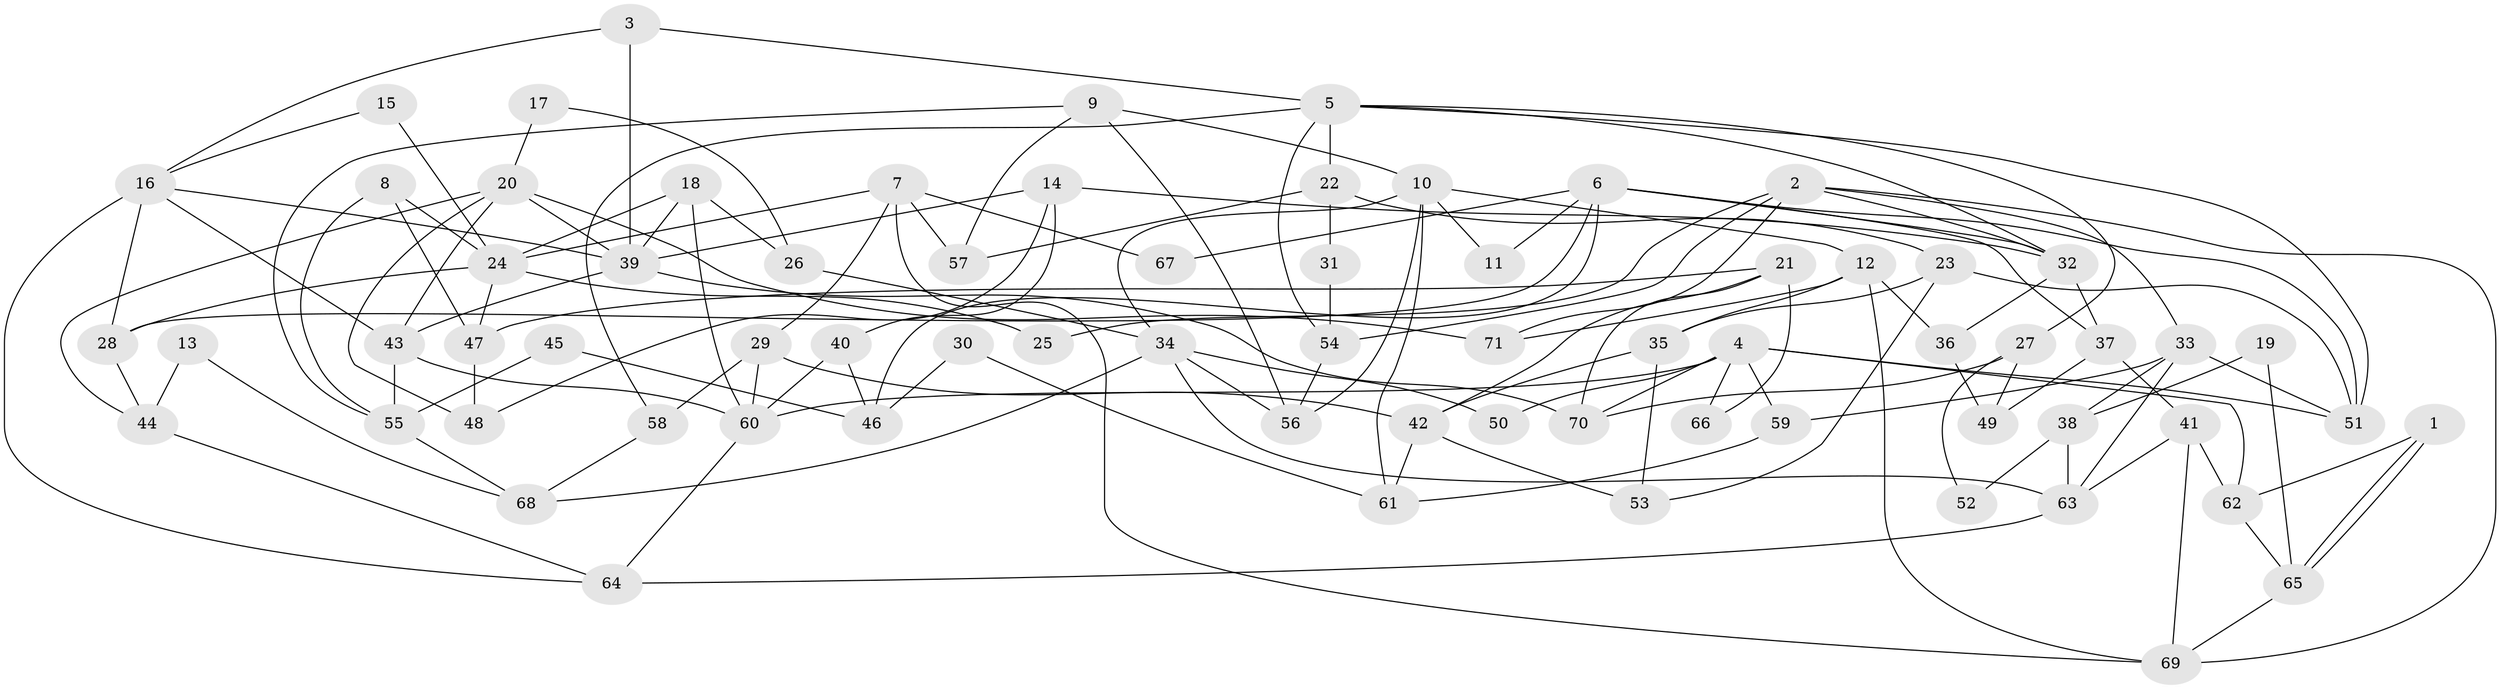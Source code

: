 // coarse degree distribution, {3: 0.0975609756097561, 7: 0.21951219512195122, 6: 0.14634146341463414, 8: 0.14634146341463414, 5: 0.12195121951219512, 2: 0.14634146341463414, 4: 0.12195121951219512}
// Generated by graph-tools (version 1.1) at 2025/23/03/03/25 07:23:56]
// undirected, 71 vertices, 142 edges
graph export_dot {
graph [start="1"]
  node [color=gray90,style=filled];
  1;
  2;
  3;
  4;
  5;
  6;
  7;
  8;
  9;
  10;
  11;
  12;
  13;
  14;
  15;
  16;
  17;
  18;
  19;
  20;
  21;
  22;
  23;
  24;
  25;
  26;
  27;
  28;
  29;
  30;
  31;
  32;
  33;
  34;
  35;
  36;
  37;
  38;
  39;
  40;
  41;
  42;
  43;
  44;
  45;
  46;
  47;
  48;
  49;
  50;
  51;
  52;
  53;
  54;
  55;
  56;
  57;
  58;
  59;
  60;
  61;
  62;
  63;
  64;
  65;
  66;
  67;
  68;
  69;
  70;
  71;
  1 -- 62;
  1 -- 65;
  1 -- 65;
  2 -- 54;
  2 -- 33;
  2 -- 25;
  2 -- 32;
  2 -- 69;
  2 -- 71;
  3 -- 5;
  3 -- 16;
  3 -- 39;
  4 -- 60;
  4 -- 51;
  4 -- 50;
  4 -- 59;
  4 -- 62;
  4 -- 66;
  4 -- 70;
  5 -- 51;
  5 -- 32;
  5 -- 22;
  5 -- 27;
  5 -- 54;
  5 -- 58;
  6 -- 28;
  6 -- 32;
  6 -- 11;
  6 -- 37;
  6 -- 46;
  6 -- 51;
  6 -- 67;
  7 -- 69;
  7 -- 29;
  7 -- 24;
  7 -- 57;
  7 -- 67;
  8 -- 24;
  8 -- 47;
  8 -- 55;
  9 -- 10;
  9 -- 55;
  9 -- 56;
  9 -- 57;
  10 -- 12;
  10 -- 56;
  10 -- 11;
  10 -- 34;
  10 -- 61;
  12 -- 69;
  12 -- 71;
  12 -- 35;
  12 -- 36;
  13 -- 44;
  13 -- 68;
  14 -- 32;
  14 -- 39;
  14 -- 40;
  14 -- 48;
  15 -- 16;
  15 -- 24;
  16 -- 39;
  16 -- 64;
  16 -- 28;
  16 -- 43;
  17 -- 26;
  17 -- 20;
  18 -- 39;
  18 -- 60;
  18 -- 24;
  18 -- 26;
  19 -- 65;
  19 -- 38;
  20 -- 39;
  20 -- 43;
  20 -- 44;
  20 -- 48;
  20 -- 71;
  21 -- 70;
  21 -- 47;
  21 -- 42;
  21 -- 66;
  22 -- 57;
  22 -- 23;
  22 -- 31;
  23 -- 53;
  23 -- 35;
  23 -- 51;
  24 -- 25;
  24 -- 28;
  24 -- 47;
  26 -- 34;
  27 -- 70;
  27 -- 49;
  27 -- 52;
  28 -- 44;
  29 -- 60;
  29 -- 42;
  29 -- 58;
  30 -- 61;
  30 -- 46;
  31 -- 54;
  32 -- 37;
  32 -- 36;
  33 -- 59;
  33 -- 51;
  33 -- 38;
  33 -- 63;
  34 -- 63;
  34 -- 50;
  34 -- 56;
  34 -- 68;
  35 -- 42;
  35 -- 53;
  36 -- 49;
  37 -- 49;
  37 -- 41;
  38 -- 63;
  38 -- 52;
  39 -- 43;
  39 -- 70;
  40 -- 60;
  40 -- 46;
  41 -- 62;
  41 -- 63;
  41 -- 69;
  42 -- 53;
  42 -- 61;
  43 -- 55;
  43 -- 60;
  44 -- 64;
  45 -- 46;
  45 -- 55;
  47 -- 48;
  54 -- 56;
  55 -- 68;
  58 -- 68;
  59 -- 61;
  60 -- 64;
  62 -- 65;
  63 -- 64;
  65 -- 69;
}
